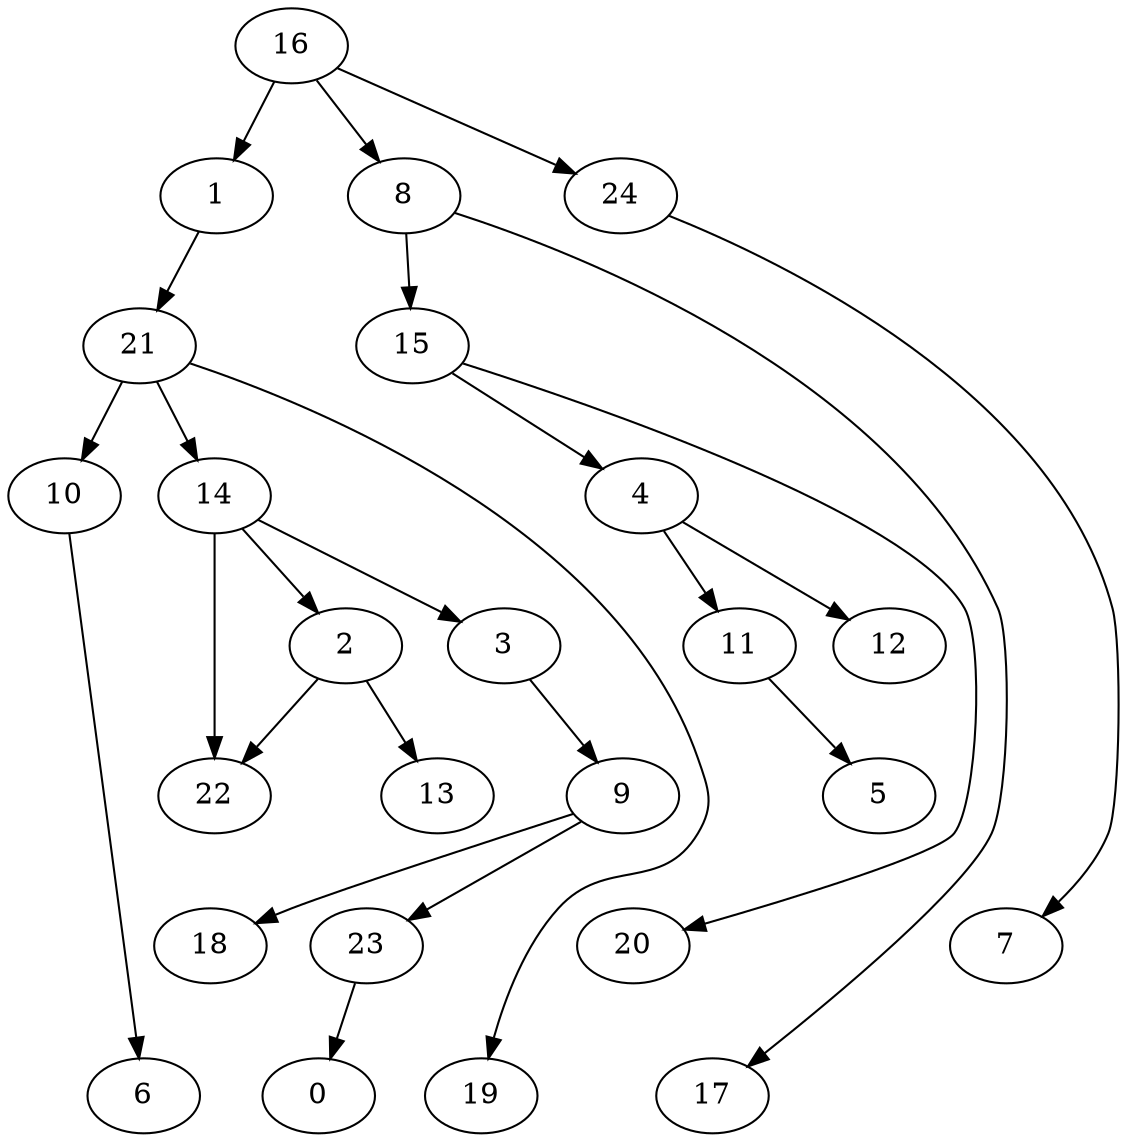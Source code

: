 digraph G {
    1;
    21;
    10;
    14;
    19;
    6;
    2;
    22;
    3;
    13;
    9;
    18;
    23;
    0;
    4;
    11;
    12;
    5;
    8;
    15;
    17;
    20;
    16;
    24;
    7;
    1 -> 21 [weight=0];
    21 -> 10 [weight=0];
    21 -> 14 [weight=0];
    21 -> 19 [weight=0];
    10 -> 6 [weight=0];
    14 -> 2 [weight=0];
    14 -> 22 [weight=1];
    14 -> 3 [weight=0];
    2 -> 13 [weight=0];
    2 -> 22 [weight=0];
    3 -> 9 [weight=0];
    9 -> 18 [weight=0];
    9 -> 23 [weight=0];
    23 -> 0 [weight=0];
    4 -> 11 [weight=0];
    4 -> 12 [weight=0];
    11 -> 5 [weight=0];
    8 -> 15 [weight=0];
    8 -> 17 [weight=0];
    15 -> 4 [weight=0];
    15 -> 20 [weight=0];
    16 -> 1 [weight=0];
    16 -> 8 [weight=0];
    16 -> 24 [weight=0];
    24 -> 7 [weight=0];
}
